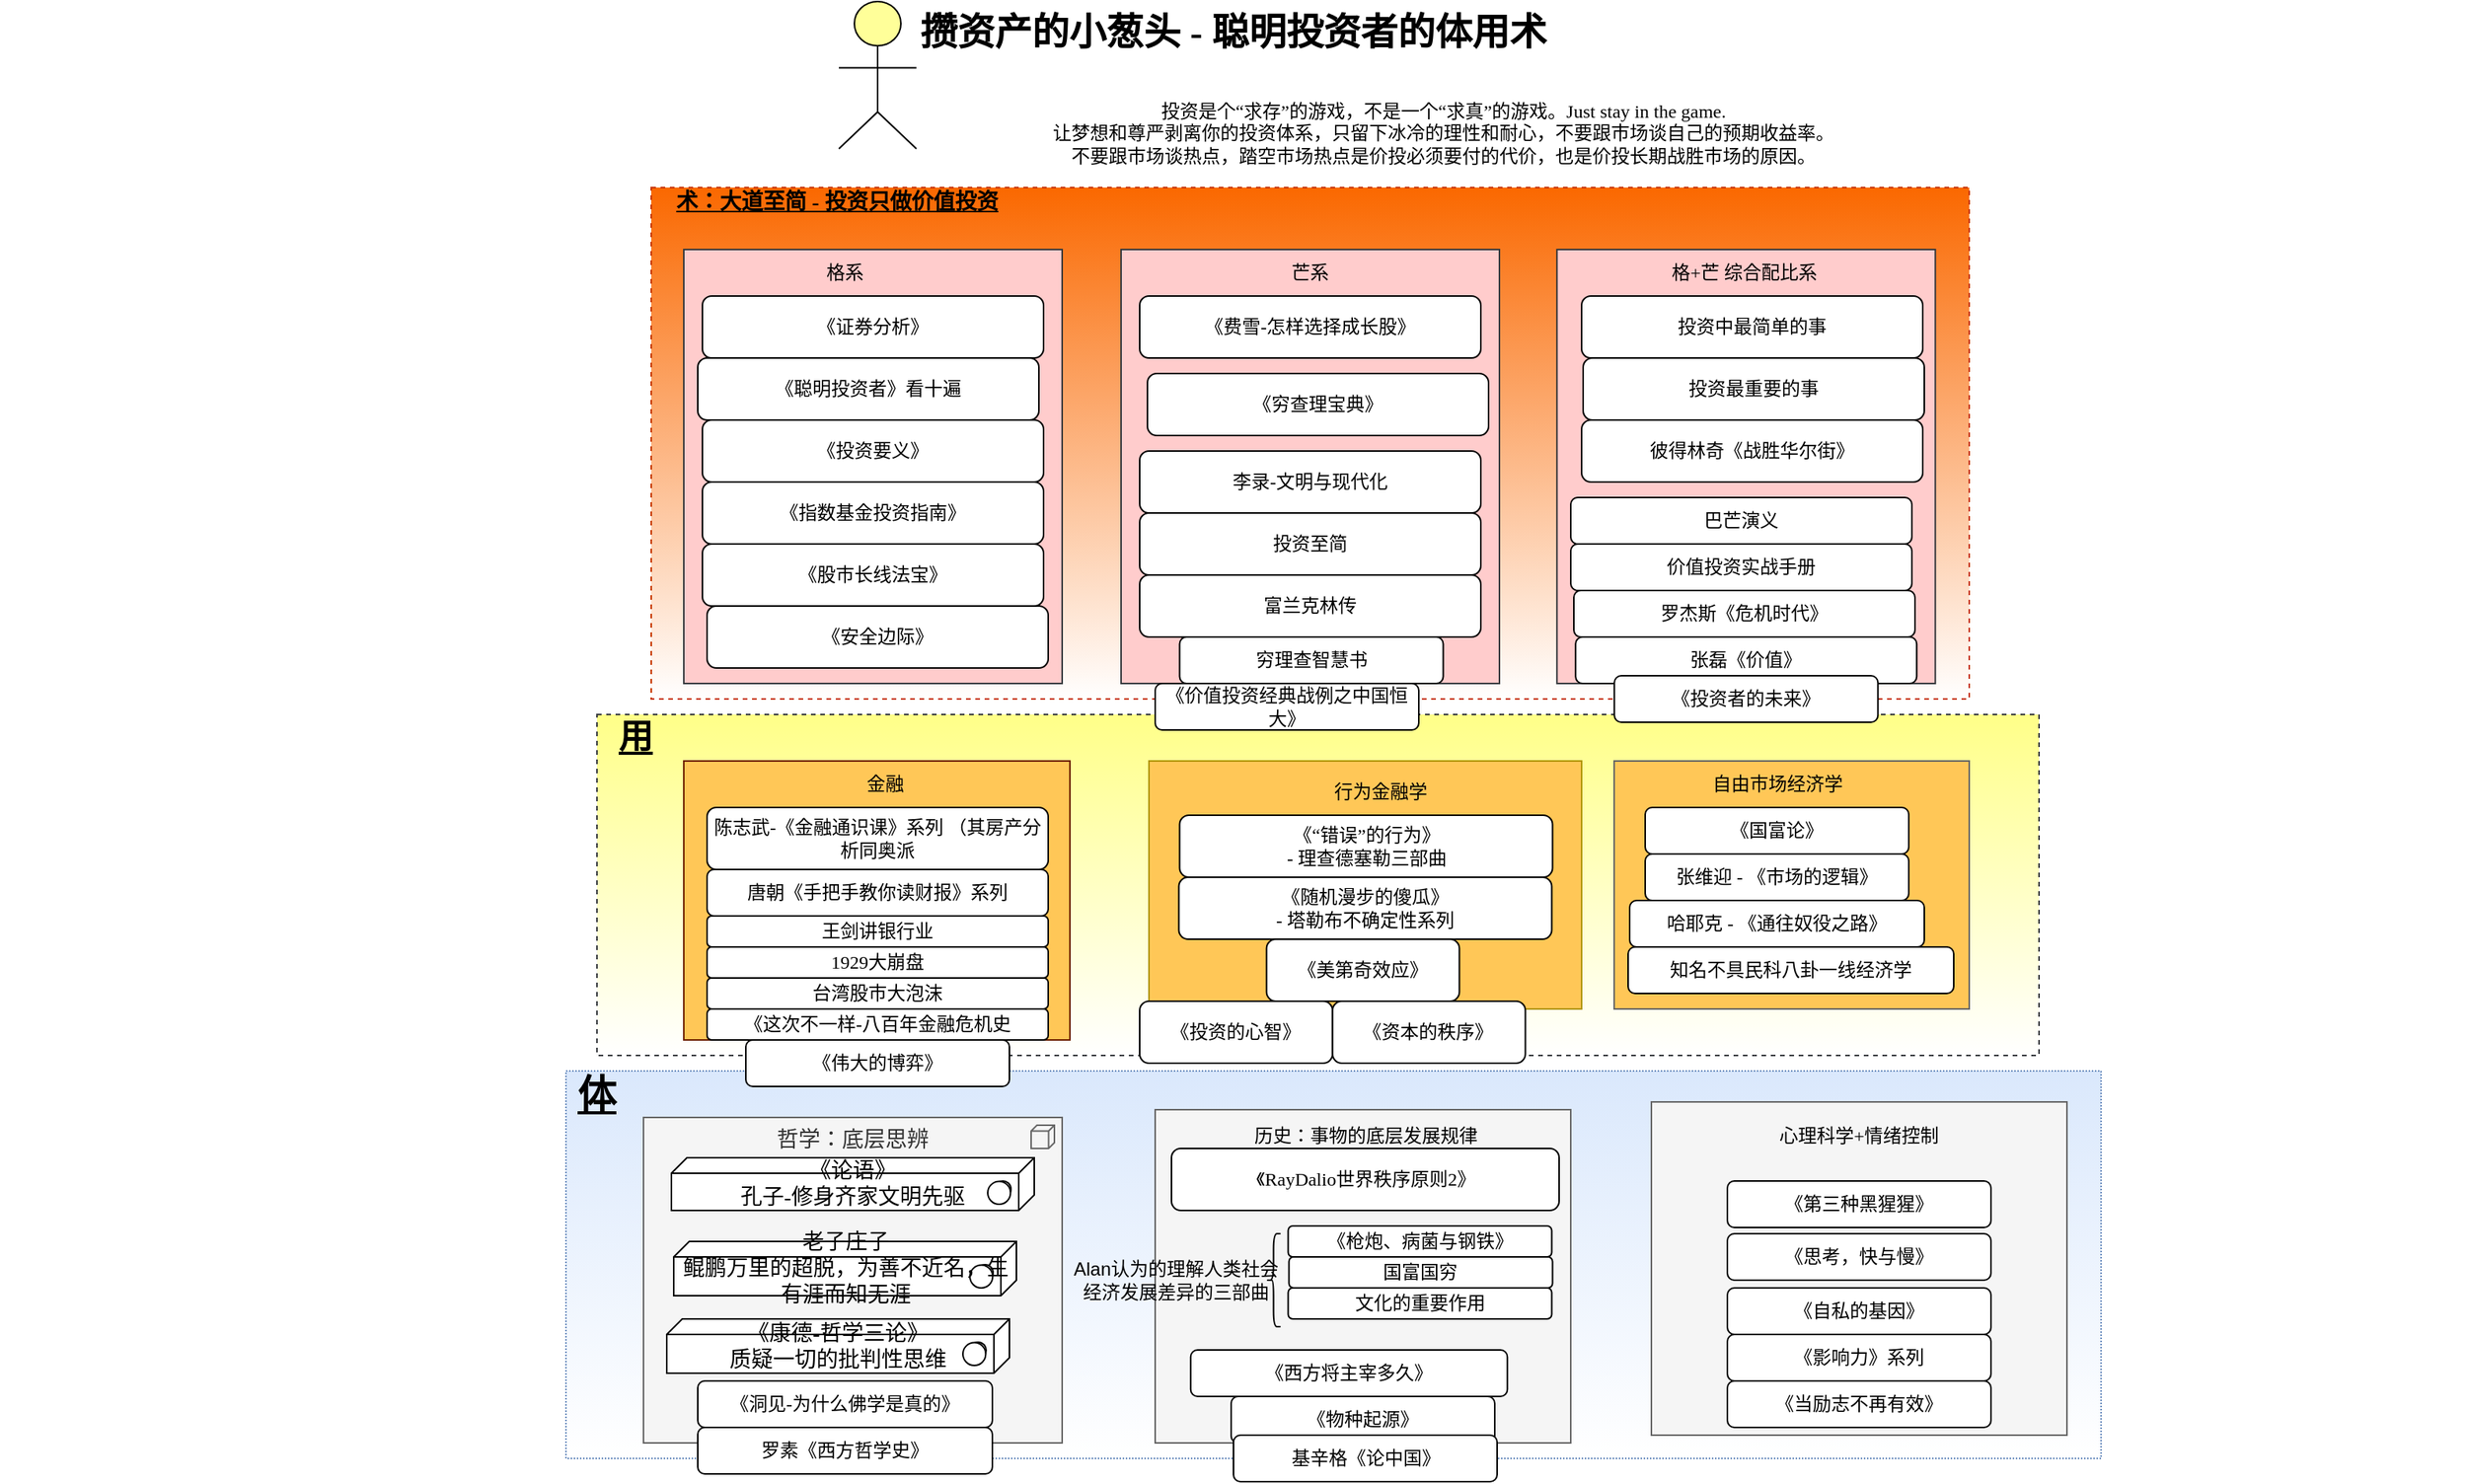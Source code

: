 <mxfile version="17.4.0" type="github">
  <diagram id="6I0OCvxSQrVGMHxT2VVA" name="Page-1">
    <mxGraphModel dx="2276" dy="768" grid="1" gridSize="10" guides="1" tooltips="1" connect="1" arrows="1" fold="1" page="1" pageScale="1" pageWidth="850" pageHeight="1100" math="0" shadow="0">
      <root>
        <mxCell id="0" />
        <mxCell id="1" parent="0" />
        <mxCell id="2UPQn2hBmgpu22kjz8Il-1" value="" style="whiteSpace=wrap;html=1;strokeColor=#6c8ebf;strokeWidth=1;fillColor=#dae8fc;fontSize=14;gradientColor=#ffffff;fontFamily=Verdana;dashed=1;dashPattern=1 1;" parent="1" vertex="1">
          <mxGeometry x="285" y="720" width="990" height="250" as="geometry" />
        </mxCell>
        <mxCell id="dKdSaXE48SgPbhcamS2K-31" value="" style="whiteSpace=wrap;html=1;strokeColor=#36393d;strokeWidth=1;fillColor=#ffff88;fontSize=14;gradientColor=#ffffff;fontFamily=Verdana;dashed=1;" parent="1" vertex="1">
          <mxGeometry x="305" y="490" width="930" height="220" as="geometry" />
        </mxCell>
        <mxCell id="dKdSaXE48SgPbhcamS2K-32" value="" style="whiteSpace=wrap;html=1;strokeColor=#C73500;strokeWidth=1;fillColor=#fa6800;fontSize=14;fontColor=#000000;gradientColor=#ffffff;fontFamily=Verdana;dashed=1;" parent="1" vertex="1">
          <mxGeometry x="340" y="150" width="850" height="330" as="geometry" />
        </mxCell>
        <mxCell id="dKdSaXE48SgPbhcamS2K-33" value="哲学：底层思辨" style="html=1;whiteSpace=wrap;fillColor=#f5f5f5;shape=mxgraph.archimate3.application;appType=node;archiType=square;fontSize=14;verticalAlign=top;fontColor=#333333;strokeColor=#666666;fontFamily=Verdana;" parent="1" vertex="1">
          <mxGeometry x="335" y="750" width="270" height="210" as="geometry" />
        </mxCell>
        <mxCell id="dKdSaXE48SgPbhcamS2K-35" value="《论语》&lt;div&gt;孔子-修身齐家文明先驱&lt;/div&gt;" style="html=1;whiteSpace=wrap;shape=mxgraph.archimate3.tech;techType=sysSw;fontSize=14;fontFamily=Verdana;" parent="1" vertex="1">
          <mxGeometry x="353" y="776" width="234" height="34" as="geometry" />
        </mxCell>
        <mxCell id="dKdSaXE48SgPbhcamS2K-37" value="《康德-哲学三论》&lt;br&gt;质疑一切的批判性思维" style="html=1;whiteSpace=wrap;shape=mxgraph.archimate3.tech;techType=sysSw;fontSize=14;fontFamily=Verdana;" parent="1" vertex="1">
          <mxGeometry x="350" y="880" width="221" height="35" as="geometry" />
        </mxCell>
        <mxCell id="dKdSaXE48SgPbhcamS2K-58" value="体" style="text;html=1;strokeColor=none;fillColor=none;align=center;verticalAlign=middle;whiteSpace=wrap;fontSize=25;fontStyle=5;fontFamily=Verdana;" parent="1" vertex="1">
          <mxGeometry x="285" y="720" width="40" height="30" as="geometry" />
        </mxCell>
        <mxCell id="dKdSaXE48SgPbhcamS2K-59" value="用" style="text;html=1;strokeColor=none;fillColor=none;align=center;verticalAlign=middle;whiteSpace=wrap;fontSize=22;fontStyle=5;fontFamily=Verdana;" parent="1" vertex="1">
          <mxGeometry x="310" y="490" width="40" height="30" as="geometry" />
        </mxCell>
        <mxCell id="dKdSaXE48SgPbhcamS2K-60" value="术：大道至简 - 投资只做价值投资" style="text;html=1;strokeColor=none;fillColor=none;align=center;verticalAlign=middle;whiteSpace=wrap;fontSize=14;fontStyle=5;fontFamily=Verdana;" parent="1" vertex="1">
          <mxGeometry x="340" y="150" width="240" height="20" as="geometry" />
        </mxCell>
        <mxCell id="dKdSaXE48SgPbhcamS2K-62" value="" style="html=1;whiteSpace=wrap;fillColor=#ffff99;shape=mxgraph.archimate3.actor;fontSize=14;fontFamily=Verdana;" parent="1" vertex="1">
          <mxGeometry x="461" y="30" width="50" height="95" as="geometry" />
        </mxCell>
        <mxCell id="dKdSaXE48SgPbhcamS2K-63" value="攒资产的小葱头 - 聪明投资者的体用术" style="text;strokeColor=none;fillColor=none;html=1;fontSize=24;fontStyle=1;verticalAlign=middle;align=center;fontFamily=Verdana;" parent="1" vertex="1">
          <mxGeometry x="-80" y="30" width="1590" height="40" as="geometry" />
        </mxCell>
        <mxCell id="2UPQn2hBmgpu22kjz8Il-3" value="" style="rounded=0;whiteSpace=wrap;html=1;fillColor=#f5f5f5;strokeColor=#666666;fontColor=#333333;fontFamily=Verdana;" parent="1" vertex="1">
          <mxGeometry x="665" y="745" width="268" height="215" as="geometry" />
        </mxCell>
        <mxCell id="2UPQn2hBmgpu22kjz8Il-4" value="历史：事物的底层发展规律" style="text;html=1;strokeColor=none;fillColor=none;align=center;verticalAlign=middle;whiteSpace=wrap;rounded=0;fontFamily=Verdana;" parent="1" vertex="1">
          <mxGeometry x="701.13" y="748" width="199.75" height="28" as="geometry" />
        </mxCell>
        <mxCell id="2UPQn2hBmgpu22kjz8Il-6" value="《枪炮、病菌与钢铁》" style="rounded=1;whiteSpace=wrap;html=1;fontFamily=Verdana;" parent="1" vertex="1">
          <mxGeometry x="750.75" y="820" width="170" height="20" as="geometry" />
        </mxCell>
        <mxCell id="2UPQn2hBmgpu22kjz8Il-7" value="《西方将主宰多久》" style="rounded=1;whiteSpace=wrap;html=1;fontFamily=Verdana;" parent="1" vertex="1">
          <mxGeometry x="687.88" y="900" width="204.25" height="30" as="geometry" />
        </mxCell>
        <mxCell id="2UPQn2hBmgpu22kjz8Il-10" value="" style="rounded=0;whiteSpace=wrap;html=1;fillColor=#FFC757;fontColor=#ffffff;strokeColor=#6D1F00;fontFamily=Verdana;" parent="1" vertex="1">
          <mxGeometry x="361" y="520" width="249" height="180" as="geometry" />
        </mxCell>
        <mxCell id="2UPQn2hBmgpu22kjz8Il-9" value="陈志武-《金融通识课》系列 （其房产分析同奥派" style="rounded=1;whiteSpace=wrap;html=1;fontFamily=Verdana;" parent="1" vertex="1">
          <mxGeometry x="376" y="550" width="220" height="40" as="geometry" />
        </mxCell>
        <mxCell id="2UPQn2hBmgpu22kjz8Il-12" value="金融" style="text;html=1;strokeColor=none;fillColor=none;align=center;verticalAlign=middle;whiteSpace=wrap;rounded=0;fontFamily=Verdana;" parent="1" vertex="1">
          <mxGeometry x="461" y="520" width="60" height="30" as="geometry" />
        </mxCell>
        <mxCell id="2UPQn2hBmgpu22kjz8Il-13" value="" style="rounded=0;whiteSpace=wrap;html=1;fillColor=#f5f5f5;strokeColor=#666666;fontColor=#333333;fontFamily=Verdana;" parent="1" vertex="1">
          <mxGeometry x="985" y="740" width="268" height="215" as="geometry" />
        </mxCell>
        <mxCell id="2UPQn2hBmgpu22kjz8Il-14" value="心理科学+情绪控制" style="text;html=1;strokeColor=none;fillColor=none;align=center;verticalAlign=middle;whiteSpace=wrap;rounded=0;fontFamily=Verdana;" parent="1" vertex="1">
          <mxGeometry x="1019.13" y="748" width="199.75" height="28" as="geometry" />
        </mxCell>
        <mxCell id="2UPQn2hBmgpu22kjz8Il-15" value="《物种起源》" style="rounded=1;whiteSpace=wrap;html=1;fontFamily=Verdana;" parent="1" vertex="1">
          <mxGeometry x="713.99" y="930" width="170" height="30" as="geometry" />
        </mxCell>
        <mxCell id="2UPQn2hBmgpu22kjz8Il-16" value="《第三种黑猩猩》" style="rounded=1;whiteSpace=wrap;html=1;fontFamily=Verdana;" parent="1" vertex="1">
          <mxGeometry x="1034.01" y="791" width="170" height="30" as="geometry" />
        </mxCell>
        <mxCell id="2UPQn2hBmgpu22kjz8Il-17" value="《影响力》系列" style="rounded=1;whiteSpace=wrap;html=1;fontFamily=Verdana;" parent="1" vertex="1">
          <mxGeometry x="1034.01" y="890" width="170" height="30" as="geometry" />
        </mxCell>
        <mxCell id="2UPQn2hBmgpu22kjz8Il-18" value="" style="rounded=0;whiteSpace=wrap;html=1;fillColor=#FFC757;fontColor=#000000;strokeColor=#B09500;gradientColor=none;fontFamily=Verdana;" parent="1" vertex="1">
          <mxGeometry x="661" y="520" width="279" height="160" as="geometry" />
        </mxCell>
        <mxCell id="2UPQn2hBmgpu22kjz8Il-19" value="行为金融学" style="text;html=1;strokeColor=none;fillColor=none;align=center;verticalAlign=middle;whiteSpace=wrap;rounded=0;fontFamily=Verdana;" parent="1" vertex="1">
          <mxGeometry x="757.87" y="530" width="105" height="20" as="geometry" />
        </mxCell>
        <mxCell id="2UPQn2hBmgpu22kjz8Il-20" value="《随机漫步的傻瓜》&lt;br&gt;- 塔勒布不确定性系列" style="rounded=1;whiteSpace=wrap;html=1;fontFamily=Verdana;" parent="1" vertex="1">
          <mxGeometry x="680.25" y="595" width="240.5" height="40" as="geometry" />
        </mxCell>
        <mxCell id="2UPQn2hBmgpu22kjz8Il-21" value="&lt;span&gt;《美第奇效应》&lt;/span&gt;" style="rounded=1;whiteSpace=wrap;html=1;gradientColor=#ffffff;fontFamily=Verdana;" parent="1" vertex="1">
          <mxGeometry x="736.81" y="635" width="124.37" height="40" as="geometry" />
        </mxCell>
        <mxCell id="2UPQn2hBmgpu22kjz8Il-22" value="" style="rounded=0;whiteSpace=wrap;html=1;fillColor=#FFC757;strokeColor=#666666;fontColor=#333333;fontFamily=Verdana;" parent="1" vertex="1">
          <mxGeometry x="961" y="520" width="229" height="160" as="geometry" />
        </mxCell>
        <mxCell id="2UPQn2hBmgpu22kjz8Il-23" value="自由市场经济学" style="text;html=1;strokeColor=none;fillColor=none;align=center;verticalAlign=middle;whiteSpace=wrap;rounded=0;fontFamily=Verdana;" parent="1" vertex="1">
          <mxGeometry x="1005.5" y="530" width="121" height="10" as="geometry" />
        </mxCell>
        <mxCell id="2UPQn2hBmgpu22kjz8Il-24" value="《国富论》" style="rounded=1;whiteSpace=wrap;html=1;gradientColor=#ffffff;fontFamily=Verdana;" parent="1" vertex="1">
          <mxGeometry x="981" y="550" width="170" height="30" as="geometry" />
        </mxCell>
        <mxCell id="2UPQn2hBmgpu22kjz8Il-25" value="张维迎 - 《市场的逻辑》" style="rounded=1;whiteSpace=wrap;html=1;gradientColor=#ffffff;fontFamily=Verdana;" parent="1" vertex="1">
          <mxGeometry x="981" y="580" width="170" height="30" as="geometry" />
        </mxCell>
        <mxCell id="2UPQn2hBmgpu22kjz8Il-27" value="知名不具民科八卦一线经济学" style="rounded=1;whiteSpace=wrap;html=1;gradientColor=#ffffff;fontFamily=Verdana;" parent="1" vertex="1">
          <mxGeometry x="970" y="640" width="210" height="30" as="geometry" />
        </mxCell>
        <mxCell id="2UPQn2hBmgpu22kjz8Il-26" value="哈耶克 - 《通往奴役之路》" style="rounded=1;whiteSpace=wrap;html=1;gradientColor=#ffffff;fontFamily=Verdana;" parent="1" vertex="1">
          <mxGeometry x="971" y="610" width="190" height="30" as="geometry" />
        </mxCell>
        <mxCell id="2UPQn2hBmgpu22kjz8Il-30" value="" style="rounded=0;whiteSpace=wrap;html=1;fillColor=#ffcccc;strokeColor=#36393d;fontFamily=Verdana;" parent="1" vertex="1">
          <mxGeometry x="361" y="190" width="244" height="280" as="geometry" />
        </mxCell>
        <mxCell id="2UPQn2hBmgpu22kjz8Il-31" value="格系" style="text;html=1;strokeColor=none;fillColor=none;align=center;verticalAlign=middle;whiteSpace=wrap;rounded=0;fontFamily=Verdana;" parent="1" vertex="1">
          <mxGeometry x="410" y="200" width="110" height="10" as="geometry" />
        </mxCell>
        <mxCell id="2UPQn2hBmgpu22kjz8Il-32" value="" style="rounded=0;whiteSpace=wrap;html=1;fillColor=#ffcccc;strokeColor=#36393d;fontFamily=Verdana;" parent="1" vertex="1">
          <mxGeometry x="643" y="190" width="244" height="280" as="geometry" />
        </mxCell>
        <mxCell id="2UPQn2hBmgpu22kjz8Il-33" value="芒系" style="text;html=1;strokeColor=none;fillColor=none;align=center;verticalAlign=middle;whiteSpace=wrap;rounded=0;fontFamily=Verdana;" parent="1" vertex="1">
          <mxGeometry x="709.87" y="200" width="110" height="10" as="geometry" />
        </mxCell>
        <mxCell id="2UPQn2hBmgpu22kjz8Il-34" value="" style="rounded=0;whiteSpace=wrap;html=1;fillColor=#ffcccc;strokeColor=#36393d;fontFamily=Verdana;" parent="1" vertex="1">
          <mxGeometry x="924.12" y="190" width="244" height="280" as="geometry" />
        </mxCell>
        <mxCell id="2UPQn2hBmgpu22kjz8Il-35" value="格+芒 综合配比系" style="text;html=1;strokeColor=none;fillColor=none;align=center;verticalAlign=middle;whiteSpace=wrap;rounded=0;fontFamily=Verdana;" parent="1" vertex="1">
          <mxGeometry x="980" y="195" width="130" height="20" as="geometry" />
        </mxCell>
        <mxCell id="2UPQn2hBmgpu22kjz8Il-36" value="《证券分析》" style="rounded=1;whiteSpace=wrap;html=1;fontFamily=Verdana;" parent="1" vertex="1">
          <mxGeometry x="373" y="220" width="220" height="40" as="geometry" />
        </mxCell>
        <mxCell id="2UPQn2hBmgpu22kjz8Il-37" value="《聪明投资者》看十遍" style="rounded=1;whiteSpace=wrap;html=1;fontFamily=Verdana;" parent="1" vertex="1">
          <mxGeometry x="370" y="260" width="220" height="40" as="geometry" />
        </mxCell>
        <mxCell id="2UPQn2hBmgpu22kjz8Il-38" value="《投资要义》" style="rounded=1;whiteSpace=wrap;html=1;fontFamily=Verdana;" parent="1" vertex="1">
          <mxGeometry x="373" y="300" width="220" height="40" as="geometry" />
        </mxCell>
        <mxCell id="2UPQn2hBmgpu22kjz8Il-39" value="《股市长线法宝》" style="rounded=1;whiteSpace=wrap;html=1;fontFamily=Verdana;" parent="1" vertex="1">
          <mxGeometry x="373" y="380" width="220" height="40" as="geometry" />
        </mxCell>
        <mxCell id="2UPQn2hBmgpu22kjz8Il-40" value="唐朝《手把手教你读财报》系列" style="rounded=1;whiteSpace=wrap;html=1;fontFamily=Verdana;" parent="1" vertex="1">
          <mxGeometry x="376" y="590" width="220" height="30" as="geometry" />
        </mxCell>
        <mxCell id="2UPQn2hBmgpu22kjz8Il-41" value="《费雪-怎样选择成长股》" style="rounded=1;whiteSpace=wrap;html=1;fontFamily=Verdana;" parent="1" vertex="1">
          <mxGeometry x="655" y="220" width="220" height="40" as="geometry" />
        </mxCell>
        <mxCell id="2UPQn2hBmgpu22kjz8Il-42" value="《穷查理宝典》" style="rounded=1;whiteSpace=wrap;html=1;fontFamily=Verdana;" parent="1" vertex="1">
          <mxGeometry x="660" y="270" width="220" height="40" as="geometry" />
        </mxCell>
        <mxCell id="2UPQn2hBmgpu22kjz8Il-43" value="李录-文明与现代化" style="rounded=1;whiteSpace=wrap;html=1;fontFamily=Verdana;" parent="1" vertex="1">
          <mxGeometry x="655" y="320" width="220" height="40" as="geometry" />
        </mxCell>
        <mxCell id="2UPQn2hBmgpu22kjz8Il-44" value="投资至简" style="rounded=1;whiteSpace=wrap;html=1;fontFamily=Verdana;" parent="1" vertex="1">
          <mxGeometry x="655" y="360" width="220" height="40" as="geometry" />
        </mxCell>
        <mxCell id="2UPQn2hBmgpu22kjz8Il-45" value="投资中最简单的事" style="rounded=1;whiteSpace=wrap;html=1;fontFamily=Verdana;" parent="1" vertex="1">
          <mxGeometry x="940" y="220" width="220" height="40" as="geometry" />
        </mxCell>
        <mxCell id="2UPQn2hBmgpu22kjz8Il-46" value="富兰克林传" style="rounded=1;whiteSpace=wrap;html=1;fontFamily=Verdana;" parent="1" vertex="1">
          <mxGeometry x="655" y="400" width="220" height="40" as="geometry" />
        </mxCell>
        <mxCell id="2UPQn2hBmgpu22kjz8Il-47" value="巴芒演义" style="rounded=1;whiteSpace=wrap;html=1;fontFamily=Verdana;" parent="1" vertex="1">
          <mxGeometry x="933" y="350" width="220" height="30" as="geometry" />
        </mxCell>
        <mxCell id="2UPQn2hBmgpu22kjz8Il-48" value="价值投资实战手册" style="rounded=1;whiteSpace=wrap;html=1;fontFamily=Verdana;" parent="1" vertex="1">
          <mxGeometry x="933" y="380" width="220" height="30" as="geometry" />
        </mxCell>
        <mxCell id="2UPQn2hBmgpu22kjz8Il-49" value="罗杰斯《危机时代》" style="rounded=1;whiteSpace=wrap;html=1;fontFamily=Verdana;" parent="1" vertex="1">
          <mxGeometry x="935" y="410" width="220" height="30" as="geometry" />
        </mxCell>
        <mxCell id="2UPQn2hBmgpu22kjz8Il-50" value="投资是个“求存”的游戏，不是一个“求真”的游戏。Just stay in the game.&lt;br&gt;让梦想和尊严剥离你的投资体系，只留下冰冷的理性和耐心，不要跟市场谈自己的预期收益率。&lt;br&gt;不要跟市场谈热点，踏空市场热点是价投必须要付的代价，也是价投长期战胜市场的原因。" style="text;html=1;strokeColor=none;fillColor=none;align=center;verticalAlign=middle;whiteSpace=wrap;rounded=0;fontFamily=Verdana;" parent="1" vertex="1">
          <mxGeometry x="511" y="80" width="680" height="70" as="geometry" />
        </mxCell>
        <mxCell id="_oVIlWOz1TtohpvACNEr-1" value="王剑讲银行业" style="rounded=1;whiteSpace=wrap;html=1;fontFamily=Verdana;" parent="1" vertex="1">
          <mxGeometry x="376" y="620" width="220" height="20" as="geometry" />
        </mxCell>
        <mxCell id="_oVIlWOz1TtohpvACNEr-2" value="《思考，快与慢》" style="rounded=1;whiteSpace=wrap;html=1;fontFamily=Verdana;" parent="1" vertex="1">
          <mxGeometry x="1034" y="825" width="170" height="30" as="geometry" />
        </mxCell>
        <mxCell id="_oVIlWOz1TtohpvACNEr-3" value="《自私的基因》" style="rounded=1;whiteSpace=wrap;html=1;fontFamily=Verdana;" parent="1" vertex="1">
          <mxGeometry x="1034.01" y="860" width="170" height="30" as="geometry" />
        </mxCell>
        <mxCell id="_oVIlWOz1TtohpvACNEr-4" value="张磊《价值》" style="rounded=1;whiteSpace=wrap;html=1;fontFamily=Verdana;" parent="1" vertex="1">
          <mxGeometry x="936.12" y="440" width="220" height="30" as="geometry" />
        </mxCell>
        <mxCell id="_oVIlWOz1TtohpvACNEr-5" value="投资最重要的事" style="rounded=1;whiteSpace=wrap;html=1;fontFamily=Verdana;" parent="1" vertex="1">
          <mxGeometry x="941" y="260" width="220" height="40" as="geometry" />
        </mxCell>
        <mxCell id="_oVIlWOz1TtohpvACNEr-6" value="《洞见-为什么佛学是真的》" style="rounded=1;whiteSpace=wrap;html=1;fontFamily=Verdana;" parent="1" vertex="1">
          <mxGeometry x="370" y="920" width="190" height="30" as="geometry" />
        </mxCell>
        <mxCell id="_oVIlWOz1TtohpvACNEr-7" value="彼得林奇《战胜华尔街》" style="rounded=1;whiteSpace=wrap;html=1;fontFamily=Verdana;" parent="1" vertex="1">
          <mxGeometry x="940" y="300" width="220" height="40" as="geometry" />
        </mxCell>
        <mxCell id="_oVIlWOz1TtohpvACNEr-9" value="1929大崩盘" style="rounded=1;whiteSpace=wrap;html=1;fontFamily=Verdana;" parent="1" vertex="1">
          <mxGeometry x="376" y="640" width="220" height="20" as="geometry" />
        </mxCell>
        <mxCell id="_oVIlWOz1TtohpvACNEr-10" value="台湾股市大泡沫" style="rounded=1;whiteSpace=wrap;html=1;fontFamily=Verdana;" parent="1" vertex="1">
          <mxGeometry x="376" y="660" width="220" height="20" as="geometry" />
        </mxCell>
        <mxCell id="_oVIlWOz1TtohpvACNEr-11" value="《这次不一样-八百年金融危机史" style="rounded=1;whiteSpace=wrap;html=1;fontFamily=Verdana;" parent="1" vertex="1">
          <mxGeometry x="376" y="680" width="220" height="20" as="geometry" />
        </mxCell>
        <mxCell id="rPRx6Cu0Rj1aU1Bfvwr7-1" value="《“错误”的行为》&lt;br&gt;- 理查德塞勒三部曲" style="rounded=1;whiteSpace=wrap;html=1;fontFamily=Verdana;" parent="1" vertex="1">
          <mxGeometry x="680.76" y="555" width="240.5" height="40" as="geometry" />
        </mxCell>
        <mxCell id="GKAUTqrhiYJ9FwPA4YBA-1" value="国富国穷" style="rounded=1;whiteSpace=wrap;html=1;gradientColor=#ffffff;fontFamily=Verdana;" parent="1" vertex="1">
          <mxGeometry x="751.26" y="840" width="170" height="20" as="geometry" />
        </mxCell>
        <mxCell id="GKAUTqrhiYJ9FwPA4YBA-2" value="穷理查智慧书" style="rounded=1;whiteSpace=wrap;html=1;gradientColor=#ffffff;fontFamily=Verdana;" parent="1" vertex="1">
          <mxGeometry x="680.76" y="440" width="170" height="30" as="geometry" />
        </mxCell>
        <mxCell id="ezXGHrwmtlA3wl73h4Eo-1" value="老子庄子&lt;br&gt;鲲鹏万里的超脱，为善不近名，生有涯而知无涯" style="html=1;whiteSpace=wrap;shape=mxgraph.archimate3.tech;techType=sysSw;fontSize=14;fontFamily=Verdana;" parent="1" vertex="1">
          <mxGeometry x="354.5" y="830" width="221" height="35" as="geometry" />
        </mxCell>
        <mxCell id="ezXGHrwmtlA3wl73h4Eo-2" value="《RayDalio世界秩序原则2》" style="rounded=1;whiteSpace=wrap;html=1;fontFamily=Verdana;" parent="1" vertex="1">
          <mxGeometry x="675.5" y="770" width="250" height="40" as="geometry" />
        </mxCell>
        <mxCell id="ezXGHrwmtlA3wl73h4Eo-3" value="《指数基金投资指南》" style="rounded=1;whiteSpace=wrap;html=1;fontFamily=Verdana;" parent="1" vertex="1">
          <mxGeometry x="373" y="340" width="220" height="40" as="geometry" />
        </mxCell>
        <mxCell id="vK0wXEQlyKKFTBUph-yH-1" value="文化的重要作用" style="rounded=1;whiteSpace=wrap;html=1;gradientColor=#ffffff;fontFamily=Verdana;" vertex="1" parent="1">
          <mxGeometry x="750.75" y="860" width="170" height="20" as="geometry" />
        </mxCell>
        <mxCell id="vK0wXEQlyKKFTBUph-yH-4" value="" style="shape=curlyBracket;whiteSpace=wrap;html=1;rounded=1;" vertex="1" parent="1">
          <mxGeometry x="736.81" y="825" width="9" height="60" as="geometry" />
        </mxCell>
        <mxCell id="vK0wXEQlyKKFTBUph-yH-5" value="Alan认为的理解人类社会经济发展差异的三部曲" style="text;html=1;strokeColor=none;fillColor=none;align=center;verticalAlign=middle;whiteSpace=wrap;rounded=0;" vertex="1" parent="1">
          <mxGeometry x="610.81" y="830" width="135" height="50" as="geometry" />
        </mxCell>
        <mxCell id="vK0wXEQlyKKFTBUph-yH-6" value="《当励志不再有效》" style="rounded=1;whiteSpace=wrap;html=1;fontFamily=Verdana;" vertex="1" parent="1">
          <mxGeometry x="1034.01" y="920" width="170" height="30" as="geometry" />
        </mxCell>
        <mxCell id="vK0wXEQlyKKFTBUph-yH-7" value="《伟大的博弈》" style="rounded=1;whiteSpace=wrap;html=1;gradientColor=#ffffff;fontFamily=Verdana;" vertex="1" parent="1">
          <mxGeometry x="401" y="700" width="170" height="30" as="geometry" />
        </mxCell>
        <mxCell id="vK0wXEQlyKKFTBUph-yH-8" value="基辛格《论中国》" style="rounded=1;whiteSpace=wrap;html=1;gradientColor=#ffffff;fontFamily=Verdana;" vertex="1" parent="1">
          <mxGeometry x="715.5" y="955" width="170" height="30" as="geometry" />
        </mxCell>
        <mxCell id="vK0wXEQlyKKFTBUph-yH-9" value="《安全边际》" style="rounded=1;whiteSpace=wrap;html=1;fontFamily=Verdana;" vertex="1" parent="1">
          <mxGeometry x="376" y="420" width="220" height="40" as="geometry" />
        </mxCell>
        <mxCell id="vK0wXEQlyKKFTBUph-yH-10" value="《价值投资经典战例之中国恒大》" style="rounded=1;whiteSpace=wrap;html=1;gradientColor=#ffffff;fontFamily=Verdana;" vertex="1" parent="1">
          <mxGeometry x="665.0" y="470" width="170" height="30" as="geometry" />
        </mxCell>
        <mxCell id="vK0wXEQlyKKFTBUph-yH-11" value="《投资者的未来》" style="rounded=1;whiteSpace=wrap;html=1;gradientColor=#ffffff;fontFamily=Verdana;" vertex="1" parent="1">
          <mxGeometry x="961.12" y="465" width="170" height="30" as="geometry" />
        </mxCell>
        <mxCell id="vK0wXEQlyKKFTBUph-yH-12" value="&lt;span&gt;《投资的心智》&lt;/span&gt;" style="rounded=1;whiteSpace=wrap;html=1;gradientColor=#ffffff;fontFamily=Verdana;" vertex="1" parent="1">
          <mxGeometry x="655" y="675" width="124.37" height="40" as="geometry" />
        </mxCell>
        <mxCell id="vK0wXEQlyKKFTBUph-yH-13" value="&lt;span&gt;《资本的秩序》&lt;/span&gt;" style="rounded=1;whiteSpace=wrap;html=1;gradientColor=#ffffff;fontFamily=Verdana;" vertex="1" parent="1">
          <mxGeometry x="779.37" y="675" width="124.37" height="40" as="geometry" />
        </mxCell>
        <mxCell id="vK0wXEQlyKKFTBUph-yH-14" value="罗素《西方哲学史》" style="rounded=1;whiteSpace=wrap;html=1;fontFamily=Verdana;" vertex="1" parent="1">
          <mxGeometry x="370" y="950" width="190" height="30" as="geometry" />
        </mxCell>
      </root>
    </mxGraphModel>
  </diagram>
</mxfile>
